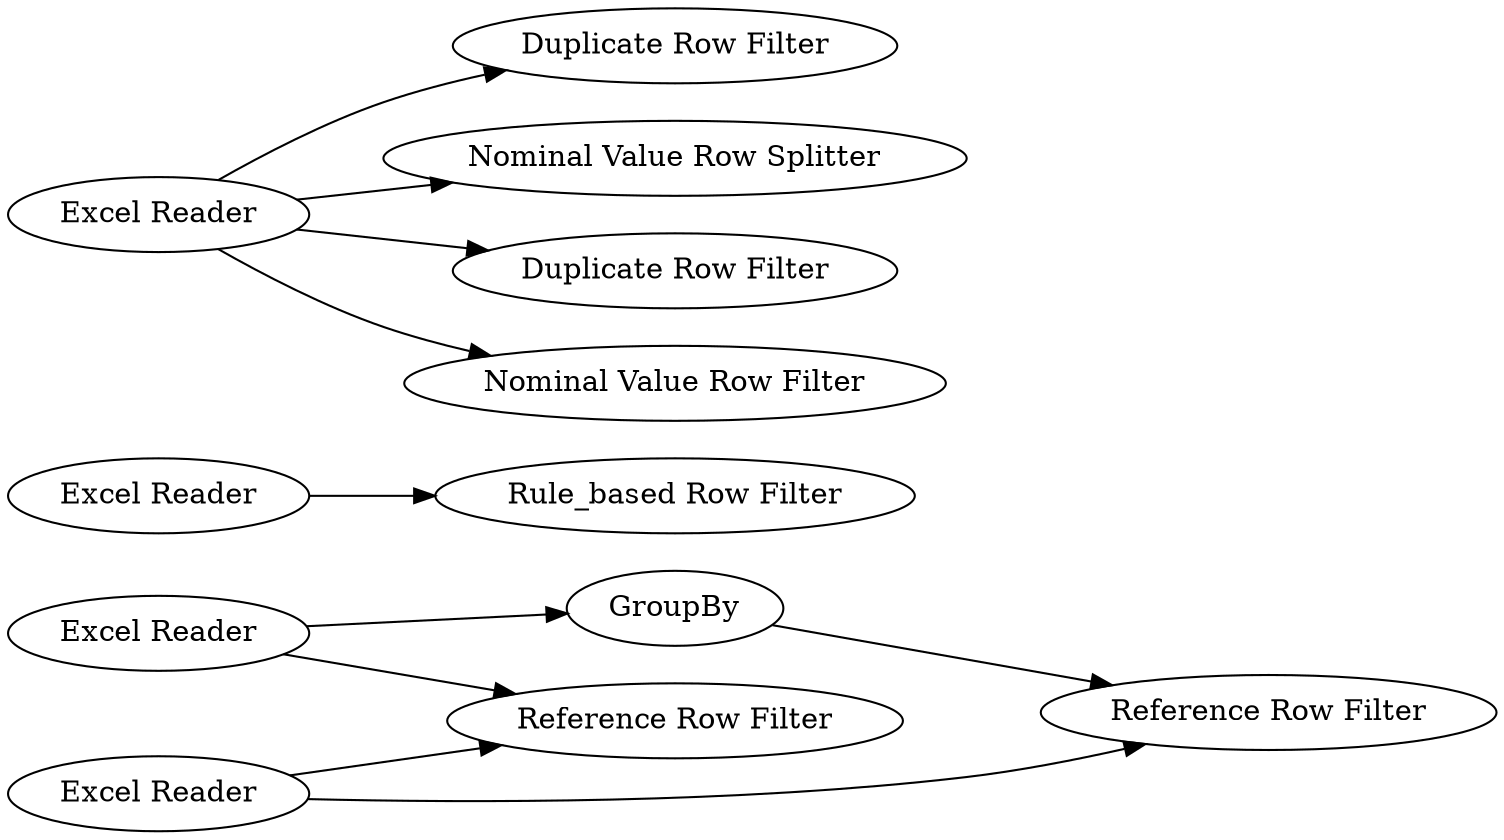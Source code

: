 digraph {
	9 -> 7
	11 -> 10
	12 -> 13
	8 -> 10
	9 -> 11
	2 -> 6
	8 -> 7
	2 -> 3
	2 -> 5
	2 -> 4
	5 [label="Duplicate Row Filter"]
	13 [label="Rule_based Row Filter"]
	7 [label="Reference Row Filter"]
	9 [label="Excel Reader"]
	11 [label=GroupBy]
	4 [label="Nominal Value Row Filter"]
	6 [label="Duplicate Row Filter"]
	8 [label="Excel Reader"]
	12 [label="Excel Reader"]
	3 [label="Nominal Value Row Splitter"]
	2 [label="Excel Reader"]
	10 [label="Reference Row Filter"]
	rankdir=LR
}
